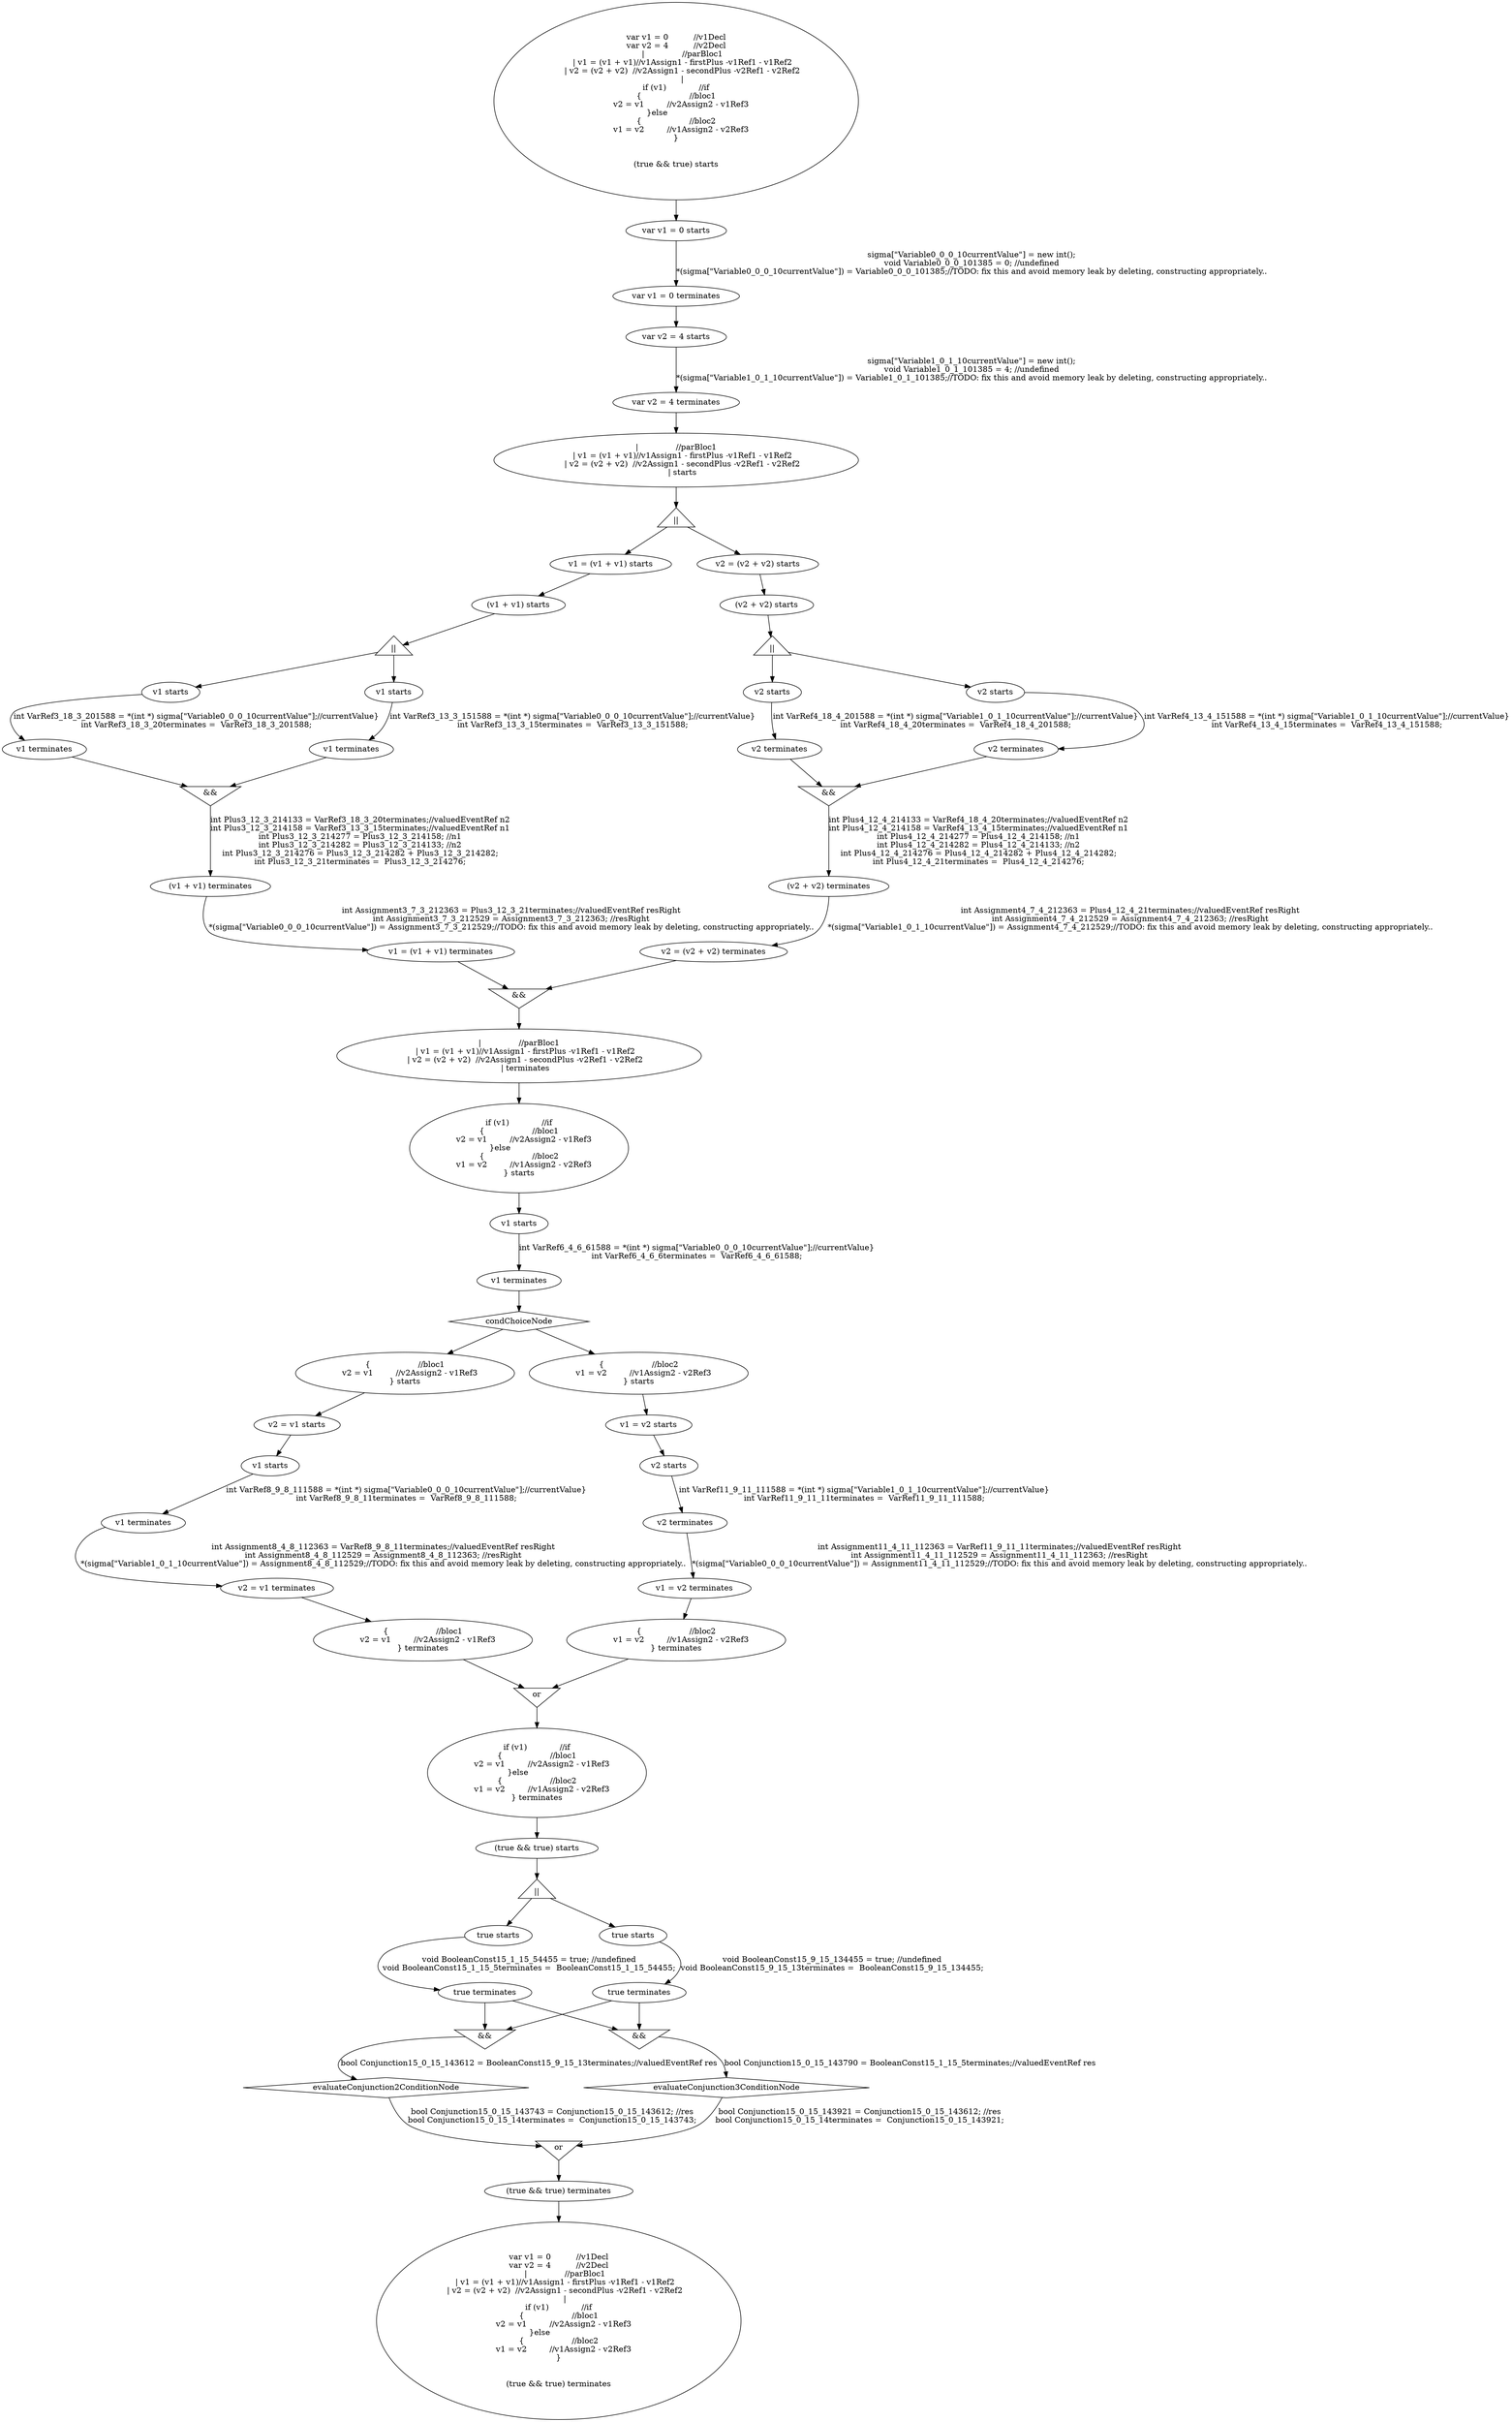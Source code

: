 digraph G {
  "0" [label="var v1 = 0          //v1Decl
var v2 = 4          //v2Decl
     |               //parBloc1
     | v1 = (v1 + v1)//v1Assign1 - firstPlus -v1Ref1 - v1Ref2
     | v2 = (v2 + v2)  //v2Assign1 - secondPlus -v2Ref1 - v2Ref2
     |
if (v1)             //if
{                   //bloc1
    v2 = v1         //v2Assign2 - v1Ref3
}else               
{                   //bloc2
    v1 = v2         //v1Assign2 - v2Ref3
}


(true && true) starts" shape="ellipse"];
  "1" [label="var v1 = 0          //v1Decl
var v2 = 4          //v2Decl
     |               //parBloc1
     | v1 = (v1 + v1)//v1Assign1 - firstPlus -v1Ref1 - v1Ref2
     | v2 = (v2 + v2)  //v2Assign1 - secondPlus -v2Ref1 - v2Ref2
     |
if (v1)             //if
{                   //bloc1
    v2 = v1         //v2Assign2 - v1Ref3
}else               
{                   //bloc2
    v1 = v2         //v1Assign2 - v2Ref3
}


(true && true) terminates" shape="ellipse"];
  "2" [label="var v1 = 0 starts" shape="ellipse"];
  "3" [label="var v1 = 0 terminates" shape="ellipse"];
  "4" [label="var v2 = 4 starts" shape="ellipse"];
  "5" [label="var v2 = 4 terminates" shape="ellipse"];
  "6" [label="|               //parBloc1
     | v1 = (v1 + v1)//v1Assign1 - firstPlus -v1Ref1 - v1Ref2
     | v2 = (v2 + v2)  //v2Assign1 - secondPlus -v2Ref1 - v2Ref2
     | starts" shape="ellipse"];
  "7" [label="|               //parBloc1
     | v1 = (v1 + v1)//v1Assign1 - firstPlus -v1Ref1 - v1Ref2
     | v2 = (v2 + v2)  //v2Assign1 - secondPlus -v2Ref1 - v2Ref2
     | terminates" shape="ellipse"];
  "8" [label="||" shape="triangle"];
  "30" [label="&&" shape="invtriangle"];
  "10" [label="v1 = (v1 + v1) starts" shape="ellipse"];
  "11" [label="v1 = (v1 + v1) terminates" shape="ellipse"];
  "12" [label="(v1 + v1) starts" shape="ellipse"];
  "13" [label="(v1 + v1) terminates" shape="ellipse"];
  "14" [label="||" shape="triangle"];
  "15" [label="v1 starts" shape="ellipse"];
  "16" [label="v1 terminates" shape="ellipse"];
  "17" [label="v1 starts" shape="ellipse"];
  "18" [label="v1 terminates" shape="ellipse"];
  "19" [label="&&" shape="invtriangle"];
  "20" [label="v2 = (v2 + v2) starts" shape="ellipse"];
  "21" [label="v2 = (v2 + v2) terminates" shape="ellipse"];
  "22" [label="(v2 + v2) starts" shape="ellipse"];
  "23" [label="(v2 + v2) terminates" shape="ellipse"];
  "24" [label="||" shape="triangle"];
  "25" [label="v2 starts" shape="ellipse"];
  "26" [label="v2 terminates" shape="ellipse"];
  "27" [label="v2 starts" shape="ellipse"];
  "28" [label="v2 terminates" shape="ellipse"];
  "29" [label="&&" shape="invtriangle"];
  "31" [label="if (v1)             //if
{                   //bloc1
    v2 = v1         //v2Assign2 - v1Ref3
}else               
{                   //bloc2
    v1 = v2         //v1Assign2 - v2Ref3
} starts" shape="ellipse"];
  "32" [label="if (v1)             //if
{                   //bloc1
    v2 = v1         //v2Assign2 - v1Ref3
}else               
{                   //bloc2
    v1 = v2         //v1Assign2 - v2Ref3
} terminates" shape="ellipse"];
  "33" [label="v1 starts" shape="ellipse"];
  "34" [label="v1 terminates" shape="ellipse"];
  "35" [label="condChoiceNode" shape="diamond"];
  "36" [label="{                   //bloc1
    v2 = v1         //v2Assign2 - v1Ref3
} starts" shape="ellipse"];
  "37" [label="{                   //bloc1
    v2 = v1         //v2Assign2 - v1Ref3
} terminates" shape="ellipse"];
  "38" [label="v2 = v1 starts" shape="ellipse"];
  "39" [label="v2 = v1 terminates" shape="ellipse"];
  "40" [label="v1 starts" shape="ellipse"];
  "41" [label="v1 terminates" shape="ellipse"];
  "42" [label="{                   //bloc2
    v1 = v2         //v1Assign2 - v2Ref3
} starts" shape="ellipse"];
  "43" [label="{                   //bloc2
    v1 = v2         //v1Assign2 - v2Ref3
} terminates" shape="ellipse"];
  "44" [label="v1 = v2 starts" shape="ellipse"];
  "45" [label="v1 = v2 terminates" shape="ellipse"];
  "46" [label="v2 starts" shape="ellipse"];
  "47" [label="v2 terminates" shape="ellipse"];
  "48" [label="or" shape="invtriangle"];
  "49" [label="(true && true) starts" shape="ellipse"];
  "50" [label="(true && true) terminates" shape="ellipse"];
  "51" [label="or" shape="invtriangle"];
  "52" [label="||" shape="triangle"];
  "53" [label="true starts" shape="ellipse"];
  "54" [label="true terminates" shape="ellipse"];
  "55" [label="true starts" shape="ellipse"];
  "56" [label="true terminates" shape="ellipse"];
  "57" [label="&&" shape="invtriangle"];
  "58" [label="evaluateConjunction2ConditionNode" shape="diamond"];
  "59" [label="&&" shape="invtriangle"];
  "60" [label="evaluateConjunction3ConditionNode" shape="diamond"];
  "2" -> "3" [label="sigma[\"Variable0_0_0_10currentValue\"] = new int();
void Variable0_0_0_101385 = 0; //undefined
*(sigma[\"Variable0_0_0_10currentValue\"]) = Variable0_0_0_101385;//TODO: fix this and avoid memory leak by deleting, constructing appropriately.."];
  "0" -> "2" [label=""];
  "4" -> "5" [label="sigma[\"Variable1_0_1_10currentValue\"] = new int();
void Variable1_0_1_101385 = 4; //undefined
*(sigma[\"Variable1_0_1_10currentValue\"]) = Variable1_0_1_101385;//TODO: fix this and avoid memory leak by deleting, constructing appropriately.."];
  "3" -> "4" [label=""];
  "6" -> "8" [label=""];
  "12" -> "14" [label=""];
  "15" -> "16" [label="int VarRef3_18_3_201588 = *(int *) sigma[\"Variable0_0_0_10currentValue\"];//currentValue}
int VarRef3_18_3_20terminates =  VarRef3_18_3_201588;"];
  "14" -> "15" [label=""];
  "17" -> "18" [label="int VarRef3_13_3_151588 = *(int *) sigma[\"Variable0_0_0_10currentValue\"];//currentValue}
int VarRef3_13_3_15terminates =  VarRef3_13_3_151588;"];
  "14" -> "17" [label=""];
  "16" -> "19" [label=""];
  "18" -> "19" [label=""];
  "19" -> "13" [label="int Plus3_12_3_214133 = VarRef3_18_3_20terminates;//valuedEventRef n2
int Plus3_12_3_214158 = VarRef3_13_3_15terminates;//valuedEventRef n1
int Plus3_12_3_214277 = Plus3_12_3_214158; //n1
int Plus3_12_3_214282 = Plus3_12_3_214133; //n2
int Plus3_12_3_214276 = Plus3_12_3_214282 + Plus3_12_3_214282;
int Plus3_12_3_21terminates =  Plus3_12_3_214276;"];
  "10" -> "12" [label=""];
  "13" -> "11" [label="int Assignment3_7_3_212363 = Plus3_12_3_21terminates;//valuedEventRef resRight
int Assignment3_7_3_212529 = Assignment3_7_3_212363; //resRight
*(sigma[\"Variable0_0_0_10currentValue\"]) = Assignment3_7_3_212529;//TODO: fix this and avoid memory leak by deleting, constructing appropriately.."];
  "8" -> "10" [label=""];
  "11" -> "30" [label=""];
  "22" -> "24" [label=""];
  "25" -> "26" [label="int VarRef4_18_4_201588 = *(int *) sigma[\"Variable1_0_1_10currentValue\"];//currentValue}
int VarRef4_18_4_20terminates =  VarRef4_18_4_201588;"];
  "24" -> "25" [label=""];
  "27" -> "28" [label="int VarRef4_13_4_151588 = *(int *) sigma[\"Variable1_0_1_10currentValue\"];//currentValue}
int VarRef4_13_4_15terminates =  VarRef4_13_4_151588;"];
  "24" -> "27" [label=""];
  "26" -> "29" [label=""];
  "28" -> "29" [label=""];
  "29" -> "23" [label="int Plus4_12_4_214133 = VarRef4_18_4_20terminates;//valuedEventRef n2
int Plus4_12_4_214158 = VarRef4_13_4_15terminates;//valuedEventRef n1
int Plus4_12_4_214277 = Plus4_12_4_214158; //n1
int Plus4_12_4_214282 = Plus4_12_4_214133; //n2
int Plus4_12_4_214276 = Plus4_12_4_214282 + Plus4_12_4_214282;
int Plus4_12_4_21terminates =  Plus4_12_4_214276;"];
  "20" -> "22" [label=""];
  "23" -> "21" [label="int Assignment4_7_4_212363 = Plus4_12_4_21terminates;//valuedEventRef resRight
int Assignment4_7_4_212529 = Assignment4_7_4_212363; //resRight
*(sigma[\"Variable1_0_1_10currentValue\"]) = Assignment4_7_4_212529;//TODO: fix this and avoid memory leak by deleting, constructing appropriately.."];
  "8" -> "20" [label=""];
  "21" -> "30" [label=""];
  "30" -> "7" [label=""];
  "5" -> "6" [label=""];
  "33" -> "34" [label="int VarRef6_4_6_61588 = *(int *) sigma[\"Variable0_0_0_10currentValue\"];//currentValue}
int VarRef6_4_6_6terminates =  VarRef6_4_6_61588;"];
  "31" -> "33" [label=""];
  "34" -> "35" [label=""];
  "40" -> "41" [label="int VarRef8_9_8_111588 = *(int *) sigma[\"Variable0_0_0_10currentValue\"];//currentValue}
int VarRef8_9_8_11terminates =  VarRef8_9_8_111588;"];
  "38" -> "40" [label=""];
  "41" -> "39" [label="int Assignment8_4_8_112363 = VarRef8_9_8_11terminates;//valuedEventRef resRight
int Assignment8_4_8_112529 = Assignment8_4_8_112363; //resRight
*(sigma[\"Variable1_0_1_10currentValue\"]) = Assignment8_4_8_112529;//TODO: fix this and avoid memory leak by deleting, constructing appropriately.."];
  "36" -> "38" [label=""];
  "39" -> "37" [label=""];
  "35" -> "36" [label=""];
  "46" -> "47" [label="int VarRef11_9_11_111588 = *(int *) sigma[\"Variable1_0_1_10currentValue\"];//currentValue}
int VarRef11_9_11_11terminates =  VarRef11_9_11_111588;"];
  "44" -> "46" [label=""];
  "47" -> "45" [label="int Assignment11_4_11_112363 = VarRef11_9_11_11terminates;//valuedEventRef resRight
int Assignment11_4_11_112529 = Assignment11_4_11_112363; //resRight
*(sigma[\"Variable0_0_0_10currentValue\"]) = Assignment11_4_11_112529;//TODO: fix this and avoid memory leak by deleting, constructing appropriately.."];
  "42" -> "44" [label=""];
  "45" -> "43" [label=""];
  "35" -> "42" [label=""];
  "43" -> "48" [label=""];
  "37" -> "48" [label=""];
  "48" -> "32" [label=""];
  "7" -> "31" [label=""];
  "51" -> "50" [label=""];
  "49" -> "52" [label=""];
  "53" -> "54" [label="void BooleanConst15_1_15_54455 = true; //undefined
void BooleanConst15_1_15_5terminates =  BooleanConst15_1_15_54455;"];
  "52" -> "53" [label=""];
  "55" -> "56" [label="void BooleanConst15_9_15_134455 = true; //undefined
void BooleanConst15_9_15_13terminates =  BooleanConst15_9_15_134455;"];
  "52" -> "55" [label=""];
  "54" -> "57" [label=""];
  "56" -> "57" [label=""];
  "57" -> "58" [label="bool Conjunction15_0_15_143612 = BooleanConst15_9_15_13terminates;//valuedEventRef res"];
  "58" -> "51" [label="bool Conjunction15_0_15_143743 = Conjunction15_0_15_143612; //res
bool Conjunction15_0_15_14terminates =  Conjunction15_0_15_143743;"];
  "56" -> "59" [label=""];
  "54" -> "59" [label=""];
  "59" -> "60" [label="bool Conjunction15_0_15_143790 = BooleanConst15_1_15_5terminates;//valuedEventRef res"];
  "60" -> "51" [label="bool Conjunction15_0_15_143921 = Conjunction15_0_15_143612; //res
bool Conjunction15_0_15_14terminates =  Conjunction15_0_15_143921;"];
  "32" -> "49" [label=""];
  "50" -> "1" [label=""];
}